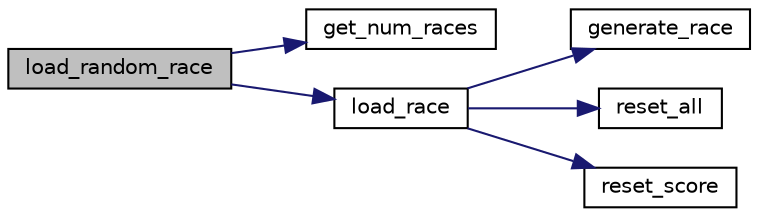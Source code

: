 digraph "load_random_race"
{
 // LATEX_PDF_SIZE
  edge [fontname="Helvetica",fontsize="10",labelfontname="Helvetica",labelfontsize="10"];
  node [fontname="Helvetica",fontsize="10",shape=record];
  rankdir="LR";
  Node1 [label="load_random_race",height=0.2,width=0.4,color="black", fillcolor="grey75", style="filled", fontcolor="black",tooltip="Loads a random race to be played."];
  Node1 -> Node2 [color="midnightblue",fontsize="10",style="solid",fontname="Helvetica"];
  Node2 [label="get_num_races",height=0.2,width=0.4,color="black", fillcolor="white", style="filled",URL="$game_8c.html#a9bbb4426718bb1fedb3a10cd3eef6cf4",tooltip="Gets the number of races available."];
  Node1 -> Node3 [color="midnightblue",fontsize="10",style="solid",fontname="Helvetica"];
  Node3 [label="load_race",height=0.2,width=0.4,color="black", fillcolor="white", style="filled",URL="$game_8c.html#a22272268424886902c7f7ebd3b52896e",tooltip="Loads a race specified in the argument."];
  Node3 -> Node4 [color="midnightblue",fontsize="10",style="solid",fontname="Helvetica"];
  Node4 [label="generate_race",height=0.2,width=0.4,color="black", fillcolor="white", style="filled",URL="$game_8c.html#af13903f18320e511afa5b84a76c969b2",tooltip="Generates a race given a specific input file."];
  Node3 -> Node5 [color="midnightblue",fontsize="10",style="solid",fontname="Helvetica"];
  Node5 [label="reset_all",height=0.2,width=0.4,color="black", fillcolor="white", style="filled",URL="$game_8c.html#a265da85056f5eee8bcc6ade9b333480c",tooltip="Resets all the variables."];
  Node3 -> Node6 [color="midnightblue",fontsize="10",style="solid",fontname="Helvetica"];
  Node6 [label="reset_score",height=0.2,width=0.4,color="black", fillcolor="white", style="filled",URL="$gameover_8c.html#aaf42193539144c0966542d7da8965c7b",tooltip="Resets the score."];
}
